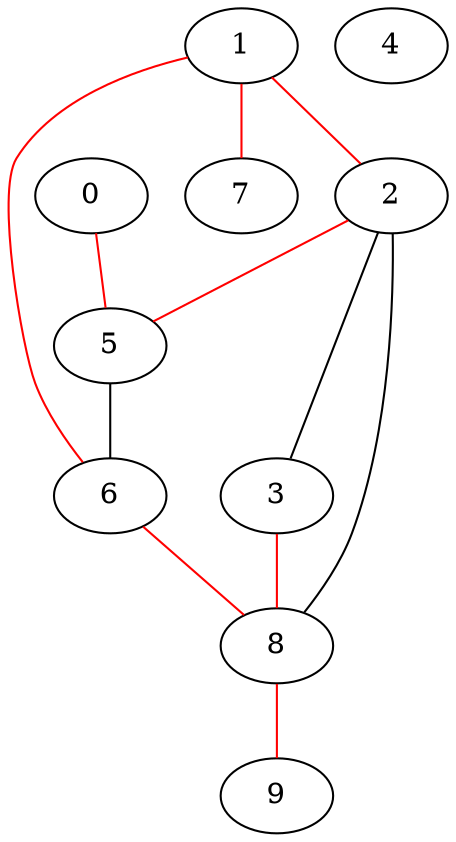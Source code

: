 graph b{
	0 -- 5[color=red];
	1 -- 2[color=red];
	1 -- 6[color=red];
	1 -- 7[color=red];
	2 -- 3;
	2 -- 5[color=red];
	2 -- 8;
	3 -- 8[color=red];
	4;
	5 -- 6;
	6 -- 8[color=red];
	7;
	8 -- 9[color=red];
	9
}
